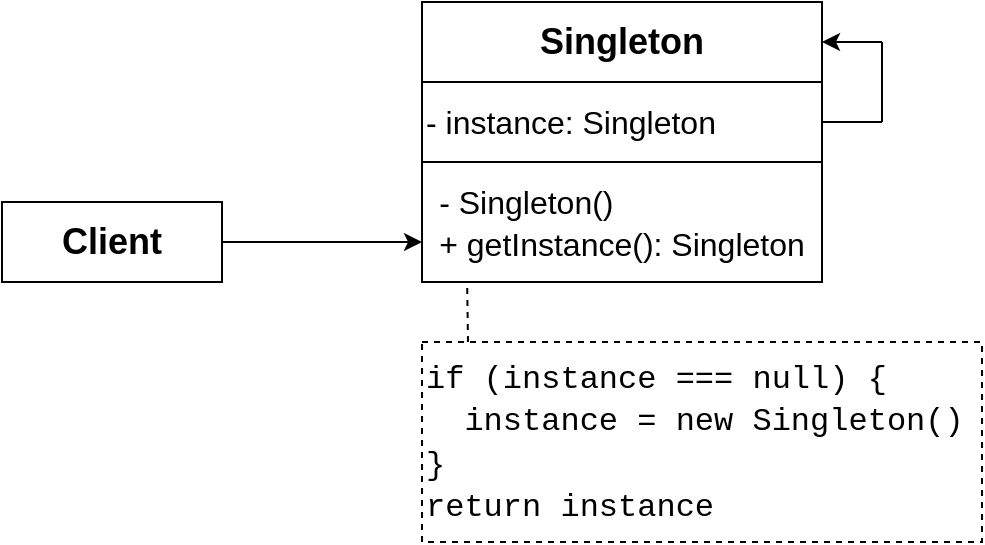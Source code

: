 <mxfile>
    <diagram id="QNbBOwFdRVPb4Brlhb4C" name="Page-1">
        <mxGraphModel dx="766" dy="595" grid="1" gridSize="10" guides="1" tooltips="1" connect="1" arrows="1" fold="1" page="1" pageScale="1" pageWidth="850" pageHeight="1100" math="0" shadow="0">
            <root>
                <mxCell id="0"/>
                <mxCell id="1" parent="0"/>
                <mxCell id="2" value="&lt;b&gt;&lt;font style=&quot;font-size: 18px;&quot;&gt;Singleton&lt;/font&gt;&lt;/b&gt;" style="rounded=0;whiteSpace=wrap;html=1;" vertex="1" parent="1">
                    <mxGeometry x="380" y="240" width="200" height="40" as="geometry"/>
                </mxCell>
                <mxCell id="3" value="&lt;font style=&quot;font-size: 16px;&quot;&gt;- instance: Singleton&lt;/font&gt;" style="rounded=0;whiteSpace=wrap;html=1;fontSize=18;align=left;" vertex="1" parent="1">
                    <mxGeometry x="380" y="280" width="200" height="40" as="geometry"/>
                </mxCell>
                <mxCell id="4" value="&lt;div style=&quot;text-align: left;&quot;&gt;&lt;span style=&quot;font-size: 16px; background-color: initial;&quot;&gt;- Singleton()&lt;/span&gt;&lt;/div&gt;&lt;font style=&quot;font-size: 16px;&quot;&gt;&lt;div style=&quot;text-align: left;&quot;&gt;&lt;span style=&quot;background-color: initial;&quot;&gt;+ getInstance(): Singleton&lt;/span&gt;&lt;/div&gt;&lt;/font&gt;" style="rounded=0;whiteSpace=wrap;html=1;fontSize=18;" vertex="1" parent="1">
                    <mxGeometry x="380" y="320" width="200" height="60" as="geometry"/>
                </mxCell>
                <mxCell id="5" value="" style="endArrow=none;html=1;fontSize=16;exitX=1;exitY=0.5;exitDx=0;exitDy=0;" edge="1" parent="1" source="3">
                    <mxGeometry width="50" height="50" relative="1" as="geometry">
                        <mxPoint x="410" y="270" as="sourcePoint"/>
                        <mxPoint x="610" y="300" as="targetPoint"/>
                    </mxGeometry>
                </mxCell>
                <mxCell id="6" value="" style="endArrow=none;html=1;fontSize=16;" edge="1" parent="1">
                    <mxGeometry width="50" height="50" relative="1" as="geometry">
                        <mxPoint x="610" y="260" as="sourcePoint"/>
                        <mxPoint x="610" y="300" as="targetPoint"/>
                    </mxGeometry>
                </mxCell>
                <mxCell id="7" value="" style="endArrow=classic;html=1;fontSize=16;entryX=1;entryY=0.5;entryDx=0;entryDy=0;" edge="1" parent="1" target="2">
                    <mxGeometry width="50" height="50" relative="1" as="geometry">
                        <mxPoint x="610" y="260" as="sourcePoint"/>
                        <mxPoint x="460" y="220" as="targetPoint"/>
                    </mxGeometry>
                </mxCell>
                <mxCell id="8" value="&lt;b&gt;&lt;font style=&quot;font-size: 18px;&quot;&gt;Client&lt;/font&gt;&lt;/b&gt;" style="rounded=0;whiteSpace=wrap;html=1;" vertex="1" parent="1">
                    <mxGeometry x="170" y="340" width="110" height="40" as="geometry"/>
                </mxCell>
                <mxCell id="9" value="" style="endArrow=classic;html=1;fontSize=16;exitX=1;exitY=0.5;exitDx=0;exitDy=0;" edge="1" parent="1" source="8">
                    <mxGeometry width="50" height="50" relative="1" as="geometry">
                        <mxPoint x="420" y="270" as="sourcePoint"/>
                        <mxPoint x="380" y="360" as="targetPoint"/>
                    </mxGeometry>
                </mxCell>
                <mxCell id="11" value="" style="endArrow=none;dashed=1;html=1;fontSize=16;entryX=0.113;entryY=1.038;entryDx=0;entryDy=0;entryPerimeter=0;" edge="1" parent="1" target="4">
                    <mxGeometry width="50" height="50" relative="1" as="geometry">
                        <mxPoint x="403" y="410" as="sourcePoint"/>
                        <mxPoint x="460" y="320" as="targetPoint"/>
                    </mxGeometry>
                </mxCell>
                <mxCell id="12" value="&lt;font face=&quot;Courier New&quot;&gt;if (instance === null) {&lt;br&gt;&amp;nbsp; instance = new Singleton()&lt;br&gt;}&lt;br&gt;return instance&lt;br&gt;&lt;/font&gt;" style="rounded=0;whiteSpace=wrap;html=1;fontSize=16;dashed=1;align=left;" vertex="1" parent="1">
                    <mxGeometry x="380" y="410" width="280" height="100" as="geometry"/>
                </mxCell>
            </root>
        </mxGraphModel>
    </diagram>
</mxfile>